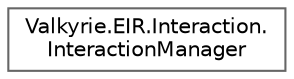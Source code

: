 digraph "Graphical Class Hierarchy"
{
 // LATEX_PDF_SIZE
  bgcolor="transparent";
  edge [fontname=Helvetica,fontsize=10,labelfontname=Helvetica,labelfontsize=10];
  node [fontname=Helvetica,fontsize=10,shape=box,height=0.2,width=0.4];
  rankdir="LR";
  Node0 [id="Node000000",label="Valkyrie.EIR.Interaction.\lInteractionManager",height=0.2,width=0.4,color="grey40", fillcolor="white", style="filled",URL="$d2/d52/class_valkyrie_1_1_e_i_r_1_1_interaction_1_1_interaction_manager.html",tooltip="The Valkyrie Interaction Manager is an interface between all the body parts, interactable objects and..."];
}
